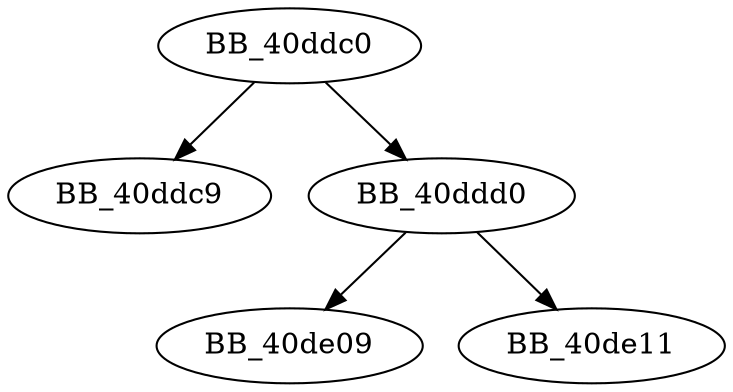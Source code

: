 DiGraph sub_40DDC0{
BB_40ddc0->BB_40ddc9
BB_40ddc0->BB_40ddd0
BB_40ddd0->BB_40de09
BB_40ddd0->BB_40de11
}
